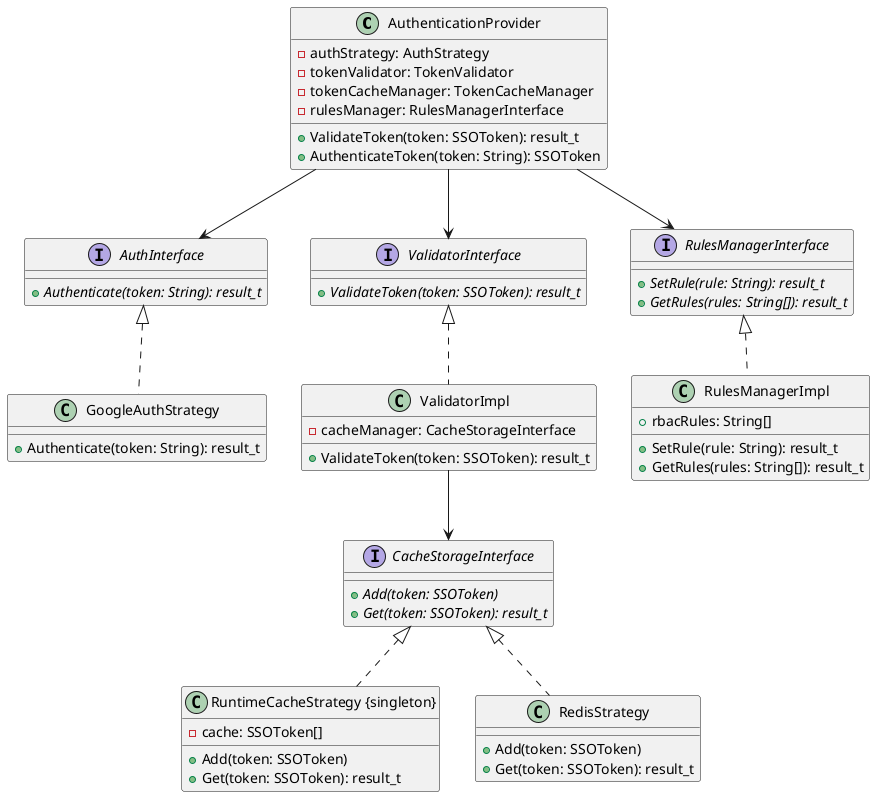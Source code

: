 @startuml
class AuthenticationProvider {
  -authStrategy: AuthStrategy
  -tokenValidator: TokenValidator
  -tokenCacheManager: TokenCacheManager
  -rulesManager: RulesManagerInterface
  +ValidateToken(token: SSOToken): result_t
  +AuthenticateToken(token: String): SSOToken
}

interface AuthInterface {
  {abstract} +Authenticate(token: String): result_t
}

class GoogleAuthStrategy implements AuthInterface {
  +Authenticate(token: String): result_t
}

interface ValidatorInterface {
  {abstract} +ValidateToken(token: SSOToken): result_t
}

class ValidatorImpl implements ValidatorInterface {
  -cacheManager: CacheStorageInterface
  +ValidateToken(token: SSOToken): result_t
}

interface CacheStorageInterface {
  {abstract} +Add(token: SSOToken)
  {abstract} +Get(token: SSOToken): result_t
}

class "RuntimeCacheStrategy {singleton}" implements CacheStorageInterface {
  -cache: SSOToken[]
  +Add(token: SSOToken)
  +Get(token: SSOToken): result_t
}

class RedisStrategy implements CacheStorageInterface {
  +Add(token: SSOToken)
  +Get(token: SSOToken): result_t
}

interface RulesManagerInterface {
  {abstract} +SetRule(rule: String): result_t
  {abstract} +GetRules(rules: String[]): result_t
}

class RulesManagerImpl implements RulesManagerInterface {
  +rbacRules: String[]
  +SetRule(rule: String): result_t
  +GetRules(rules: String[]): result_t
}

AuthenticationProvider --> AuthInterface
AuthenticationProvider --> RulesManagerInterface
AuthenticationProvider --> ValidatorInterface
ValidatorImpl --> CacheStorageInterface
@enduml
